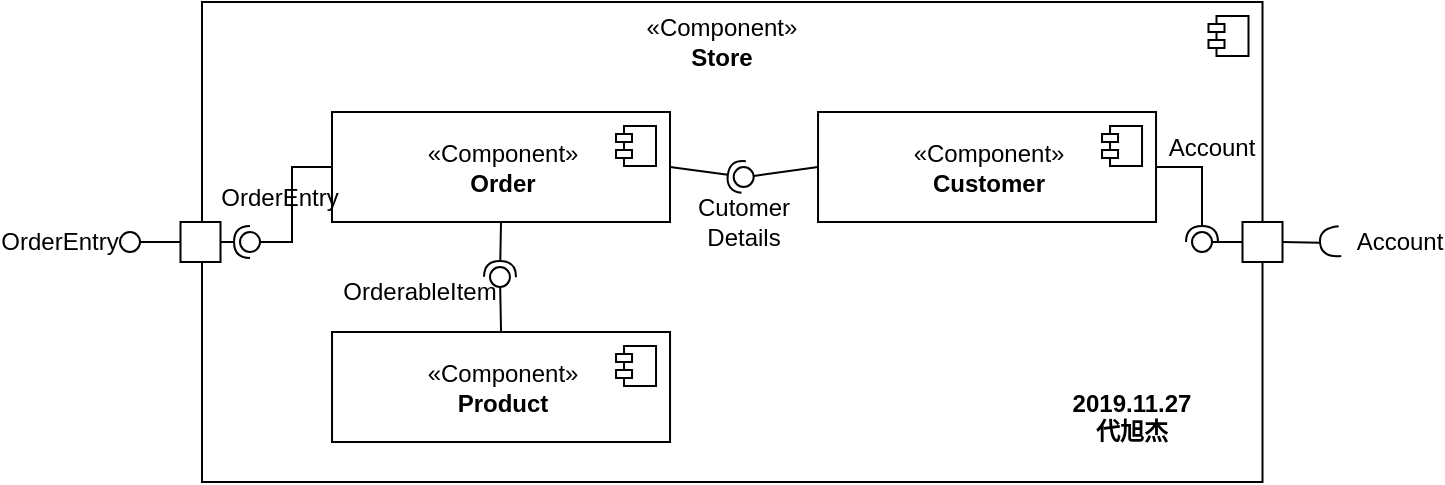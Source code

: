 <mxfile version="12.3.1" type="github" pages="1"><diagram id="MnK1-Ss7mjYwH_6hkTqC" name="第 1 页"><mxGraphModel dx="1186" dy="692" grid="1" gridSize="10" guides="1" tooltips="1" connect="1" arrows="1" fold="1" page="1" pageScale="1" pageWidth="827" pageHeight="1169" math="0" shadow="0"><root><mxCell id="0"/><mxCell id="1" parent="0"/><mxCell id="GRgCAdGOHidbSlF9Mja--7" value="" style="html=1;" vertex="1" parent="1"><mxGeometry x="181" y="95" width="530.25" height="240" as="geometry"/></mxCell><mxCell id="GRgCAdGOHidbSlF9Mja--8" value="" style="shape=component;jettyWidth=8;jettyHeight=4;" vertex="1" parent="GRgCAdGOHidbSlF9Mja--7"><mxGeometry x="1" width="20" height="20" relative="1" as="geometry"><mxPoint x="-27" y="7" as="offset"/></mxGeometry></mxCell><mxCell id="GRgCAdGOHidbSlF9Mja--10" value="&lt;span style=&quot;white-space: nowrap&quot;&gt;«Component»&lt;/span&gt;&lt;br style=&quot;white-space: nowrap&quot;&gt;&lt;span style=&quot;white-space: nowrap&quot;&gt;&lt;b&gt;Store&lt;/b&gt;&lt;/span&gt;" style="text;html=1;strokeColor=none;fillColor=none;align=center;verticalAlign=middle;whiteSpace=wrap;rounded=0;" vertex="1" parent="GRgCAdGOHidbSlF9Mja--7"><mxGeometry x="169" y="15" width="182" height="10" as="geometry"/></mxCell><mxCell id="GRgCAdGOHidbSlF9Mja--18" value="«Component»&lt;br&gt;&lt;b&gt;Order&lt;/b&gt;" style="html=1;" vertex="1" parent="GRgCAdGOHidbSlF9Mja--7"><mxGeometry x="65.0" y="55" width="169" height="55" as="geometry"/></mxCell><mxCell id="GRgCAdGOHidbSlF9Mja--19" value="" style="shape=component;jettyWidth=8;jettyHeight=4;" vertex="1" parent="GRgCAdGOHidbSlF9Mja--18"><mxGeometry x="1" width="20" height="20" relative="1" as="geometry"><mxPoint x="-27" y="7" as="offset"/></mxGeometry></mxCell><mxCell id="GRgCAdGOHidbSlF9Mja--37" value="«Component»&lt;br&gt;&lt;b&gt;Customer&lt;/b&gt;" style="html=1;" vertex="1" parent="GRgCAdGOHidbSlF9Mja--7"><mxGeometry x="308.02" y="55" width="169" height="55" as="geometry"/></mxCell><mxCell id="GRgCAdGOHidbSlF9Mja--38" value="" style="shape=component;jettyWidth=8;jettyHeight=4;" vertex="1" parent="GRgCAdGOHidbSlF9Mja--37"><mxGeometry x="1" width="20" height="20" relative="1" as="geometry"><mxPoint x="-27" y="7" as="offset"/></mxGeometry></mxCell><mxCell id="GRgCAdGOHidbSlF9Mja--52" value="" style="ellipse;whiteSpace=wrap;html=1;fontFamily=Helvetica;fontSize=12;fontColor=#000000;align=center;strokeColor=#000000;fillColor=#ffffff;points=[];aspect=fixed;resizable=0;" vertex="1" parent="GRgCAdGOHidbSlF9Mja--7"><mxGeometry x="265.837" y="82.5" width="10" height="10" as="geometry"/></mxCell><mxCell id="GRgCAdGOHidbSlF9Mja--50" value="" style="rounded=0;orthogonalLoop=1;jettySize=auto;html=1;endArrow=none;endFill=0;exitX=0;exitY=0.5;exitDx=0;exitDy=0;" edge="1" parent="GRgCAdGOHidbSlF9Mja--7" source="GRgCAdGOHidbSlF9Mja--37"><mxGeometry relative="1" as="geometry"><mxPoint x="-63.673" y="270" as="sourcePoint"/><mxPoint x="275.918" y="87" as="targetPoint"/></mxGeometry></mxCell><mxCell id="GRgCAdGOHidbSlF9Mja--51" value="" style="rounded=0;orthogonalLoop=1;jettySize=auto;html=1;endArrow=halfCircle;endFill=0;entryX=0.5;entryY=0.5;entryDx=0;entryDy=0;endSize=6;strokeWidth=1;exitX=1;exitY=0.5;exitDx=0;exitDy=0;" edge="1" target="GRgCAdGOHidbSlF9Mja--52" parent="GRgCAdGOHidbSlF9Mja--7" source="GRgCAdGOHidbSlF9Mja--18"><mxGeometry relative="1" as="geometry"><mxPoint x="-21.224" y="270" as="sourcePoint"/></mxGeometry></mxCell><mxCell id="GRgCAdGOHidbSlF9Mja--57" value="Cutomer&lt;br&gt;Details" style="text;html=1;strokeColor=none;fillColor=none;align=center;verticalAlign=middle;whiteSpace=wrap;rounded=0;" vertex="1" parent="GRgCAdGOHidbSlF9Mja--7"><mxGeometry x="249.918" y="100" width="42.449" height="20" as="geometry"/></mxCell><mxCell id="GRgCAdGOHidbSlF9Mja--58" value="" style="whiteSpace=wrap;html=1;aspect=fixed;" vertex="1" parent="GRgCAdGOHidbSlF9Mja--7"><mxGeometry x="520.25" y="110" width="20" height="20" as="geometry"/></mxCell><mxCell id="GRgCAdGOHidbSlF9Mja--59" value="" style="rounded=0;orthogonalLoop=1;jettySize=auto;html=1;endArrow=none;endFill=0;exitX=0;exitY=0.5;exitDx=0;exitDy=0;" edge="1" target="GRgCAdGOHidbSlF9Mja--61" parent="GRgCAdGOHidbSlF9Mja--7" source="GRgCAdGOHidbSlF9Mja--58"><mxGeometry relative="1" as="geometry"><mxPoint x="480" y="120" as="sourcePoint"/></mxGeometry></mxCell><mxCell id="GRgCAdGOHidbSlF9Mja--60" value="" style="rounded=0;orthogonalLoop=1;jettySize=auto;html=1;endArrow=halfCircle;endFill=0;entryX=0.5;entryY=0.5;entryDx=0;entryDy=0;endSize=6;strokeWidth=1;exitX=1;exitY=0.5;exitDx=0;exitDy=0;edgeStyle=orthogonalEdgeStyle;" edge="1" target="GRgCAdGOHidbSlF9Mja--61" parent="GRgCAdGOHidbSlF9Mja--7" source="GRgCAdGOHidbSlF9Mja--37"><mxGeometry relative="1" as="geometry"><mxPoint x="520" y="120" as="sourcePoint"/></mxGeometry></mxCell><mxCell id="GRgCAdGOHidbSlF9Mja--61" value="" style="ellipse;whiteSpace=wrap;html=1;fontFamily=Helvetica;fontSize=12;fontColor=#000000;align=center;strokeColor=#000000;fillColor=#ffffff;points=[];aspect=fixed;resizable=0;" vertex="1" parent="GRgCAdGOHidbSlF9Mja--7"><mxGeometry x="495" y="115" width="10" height="10" as="geometry"/></mxCell><mxCell id="GRgCAdGOHidbSlF9Mja--63" value="Account" style="text;html=1;strokeColor=none;fillColor=none;align=center;verticalAlign=middle;whiteSpace=wrap;rounded=0;" vertex="1" parent="GRgCAdGOHidbSlF9Mja--7"><mxGeometry x="485" y="62.5" width="40" height="20" as="geometry"/></mxCell><mxCell id="GRgCAdGOHidbSlF9Mja--69" value="«Component»&lt;br&gt;&lt;b&gt;Product&lt;/b&gt;" style="html=1;" vertex="1" parent="GRgCAdGOHidbSlF9Mja--7"><mxGeometry x="65.02" y="165" width="169" height="55" as="geometry"/></mxCell><mxCell id="GRgCAdGOHidbSlF9Mja--70" value="" style="shape=component;jettyWidth=8;jettyHeight=4;" vertex="1" parent="GRgCAdGOHidbSlF9Mja--69"><mxGeometry x="1" width="20" height="20" relative="1" as="geometry"><mxPoint x="-27" y="7" as="offset"/></mxGeometry></mxCell><mxCell id="GRgCAdGOHidbSlF9Mja--75" value="OrderableItem" style="text;html=1;strokeColor=none;fillColor=none;align=center;verticalAlign=middle;whiteSpace=wrap;rounded=0;" vertex="1" parent="GRgCAdGOHidbSlF9Mja--7"><mxGeometry x="89" y="140" width="40" height="10" as="geometry"/></mxCell><mxCell id="GRgCAdGOHidbSlF9Mja--81" value="OrderEntry" style="text;html=1;strokeColor=none;fillColor=none;align=center;verticalAlign=middle;whiteSpace=wrap;rounded=0;" vertex="1" parent="GRgCAdGOHidbSlF9Mja--7"><mxGeometry x="19" y="87.5" width="40" height="20" as="geometry"/></mxCell><mxCell id="GRgCAdGOHidbSlF9Mja--82" value="2019.11.27&#10;代旭杰" style="text;align=center;fontStyle=1;verticalAlign=middle;spacingLeft=3;spacingRight=3;strokeColor=none;rotatable=0;points=[[0,0.5],[1,0.5]];portConstraint=eastwest;" vertex="1" parent="GRgCAdGOHidbSlF9Mja--7"><mxGeometry x="425" y="194" width="80" height="26" as="geometry"/></mxCell><mxCell id="GRgCAdGOHidbSlF9Mja--15" value="" style="rounded=0;orthogonalLoop=1;jettySize=auto;html=1;endArrow=none;endFill=0;exitX=0;exitY=0.5;exitDx=0;exitDy=0;entryX=1;entryY=0.5;entryDx=0;entryDy=0;entryPerimeter=0;edgeStyle=orthogonalEdgeStyle;" edge="1" target="GRgCAdGOHidbSlF9Mja--17" parent="1" source="GRgCAdGOHidbSlF9Mja--18"><mxGeometry relative="1" as="geometry"><mxPoint x="120" y="365" as="sourcePoint"/><mxPoint x="210" y="210" as="targetPoint"/></mxGeometry></mxCell><mxCell id="GRgCAdGOHidbSlF9Mja--16" value="" style="rounded=0;orthogonalLoop=1;jettySize=auto;html=1;endArrow=halfCircle;endFill=0;entryX=0.5;entryY=0.5;entryDx=0;entryDy=0;endSize=6;strokeWidth=1;exitX=1;exitY=0.5;exitDx=0;exitDy=0;" edge="1" target="GRgCAdGOHidbSlF9Mja--17" parent="1" source="GRgCAdGOHidbSlF9Mja--12"><mxGeometry relative="1" as="geometry"><mxPoint x="160" y="365" as="sourcePoint"/></mxGeometry></mxCell><mxCell id="GRgCAdGOHidbSlF9Mja--17" value="" style="ellipse;whiteSpace=wrap;html=1;fontFamily=Helvetica;fontSize=12;fontColor=#000000;align=center;strokeColor=#000000;fillColor=#ffffff;points=[];aspect=fixed;resizable=0;" vertex="1" parent="1"><mxGeometry x="200" y="210" width="10" height="10" as="geometry"/></mxCell><mxCell id="GRgCAdGOHidbSlF9Mja--12" value="" style="whiteSpace=wrap;html=1;aspect=fixed;" vertex="1" parent="1"><mxGeometry x="170.25" y="205" width="20" height="20" as="geometry"/></mxCell><mxCell id="GRgCAdGOHidbSlF9Mja--65" value="" style="shape=requiredInterface;html=1;verticalLabelPosition=bottom;rotation=175;" vertex="1" parent="1"><mxGeometry x="740" y="207.5" width="10" height="15" as="geometry"/></mxCell><mxCell id="GRgCAdGOHidbSlF9Mja--66" value="" style="endArrow=none;html=1;entryX=1;entryY=0.5;entryDx=0;entryDy=0;entryPerimeter=0;exitX=1;exitY=0.5;exitDx=0;exitDy=0;" edge="1" parent="1" source="GRgCAdGOHidbSlF9Mja--58" target="GRgCAdGOHidbSlF9Mja--65"><mxGeometry width="50" height="50" relative="1" as="geometry"><mxPoint x="260" y="450" as="sourcePoint"/><mxPoint x="310" y="400" as="targetPoint"/></mxGeometry></mxCell><mxCell id="GRgCAdGOHidbSlF9Mja--67" value="Account" style="text;html=1;strokeColor=none;fillColor=none;align=center;verticalAlign=middle;whiteSpace=wrap;rounded=0;" vertex="1" parent="1"><mxGeometry x="760" y="205" width="40" height="20" as="geometry"/></mxCell><mxCell id="GRgCAdGOHidbSlF9Mja--68" value="OrderEntry" style="text;html=1;strokeColor=none;fillColor=none;align=center;verticalAlign=middle;whiteSpace=wrap;rounded=0;" vertex="1" parent="1"><mxGeometry x="90" y="205" width="40" height="20" as="geometry"/></mxCell><mxCell id="GRgCAdGOHidbSlF9Mja--71" value="" style="rounded=0;orthogonalLoop=1;jettySize=auto;html=1;endArrow=none;endFill=0;exitX=0.5;exitY=0;exitDx=0;exitDy=0;" edge="1" target="GRgCAdGOHidbSlF9Mja--73" parent="1" source="GRgCAdGOHidbSlF9Mja--69"><mxGeometry relative="1" as="geometry"><mxPoint x="80" y="365" as="sourcePoint"/></mxGeometry></mxCell><mxCell id="GRgCAdGOHidbSlF9Mja--72" value="" style="rounded=0;orthogonalLoop=1;jettySize=auto;html=1;endArrow=halfCircle;endFill=0;entryX=0.5;entryY=0.5;entryDx=0;entryDy=0;endSize=6;strokeWidth=1;exitX=0.5;exitY=1;exitDx=0;exitDy=0;" edge="1" target="GRgCAdGOHidbSlF9Mja--73" parent="1" source="GRgCAdGOHidbSlF9Mja--18"><mxGeometry relative="1" as="geometry"><mxPoint x="120" y="365" as="sourcePoint"/></mxGeometry></mxCell><mxCell id="GRgCAdGOHidbSlF9Mja--73" value="" style="ellipse;whiteSpace=wrap;html=1;fontFamily=Helvetica;fontSize=12;fontColor=#000000;align=center;strokeColor=#000000;fillColor=#ffffff;points=[];aspect=fixed;resizable=0;rotation=90;" vertex="1" parent="1"><mxGeometry x="325" y="227.5" width="10" height="10" as="geometry"/></mxCell><mxCell id="GRgCAdGOHidbSlF9Mja--77" value="" style="rounded=0;orthogonalLoop=1;jettySize=auto;html=1;endArrow=none;endFill=0;exitX=0;exitY=0.5;exitDx=0;exitDy=0;" edge="1" target="GRgCAdGOHidbSlF9Mja--79" parent="1" source="GRgCAdGOHidbSlF9Mja--12"><mxGeometry relative="1" as="geometry"><mxPoint x="70" y="365" as="sourcePoint"/></mxGeometry></mxCell><mxCell id="GRgCAdGOHidbSlF9Mja--79" value="" style="ellipse;whiteSpace=wrap;html=1;fontFamily=Helvetica;fontSize=12;fontColor=#000000;align=center;strokeColor=#000000;fillColor=#ffffff;points=[];aspect=fixed;resizable=0;" vertex="1" parent="1"><mxGeometry x="140" y="210" width="10" height="10" as="geometry"/></mxCell></root></mxGraphModel></diagram></mxfile>